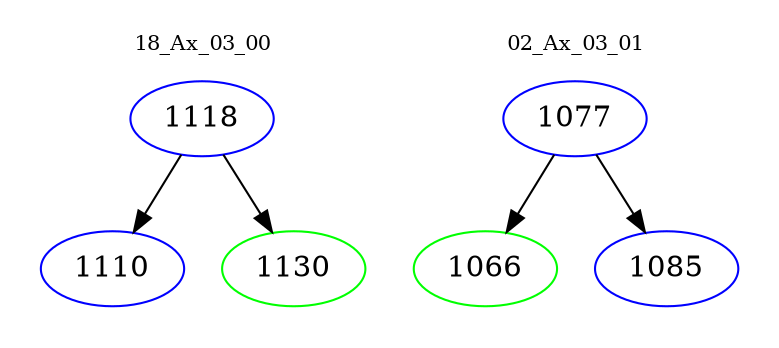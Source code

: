 digraph{
subgraph cluster_0 {
color = white
label = "18_Ax_03_00";
fontsize=10;
T0_1118 [label="1118", color="blue"]
T0_1118 -> T0_1110 [color="black"]
T0_1110 [label="1110", color="blue"]
T0_1118 -> T0_1130 [color="black"]
T0_1130 [label="1130", color="green"]
}
subgraph cluster_1 {
color = white
label = "02_Ax_03_01";
fontsize=10;
T1_1077 [label="1077", color="blue"]
T1_1077 -> T1_1066 [color="black"]
T1_1066 [label="1066", color="green"]
T1_1077 -> T1_1085 [color="black"]
T1_1085 [label="1085", color="blue"]
}
}
